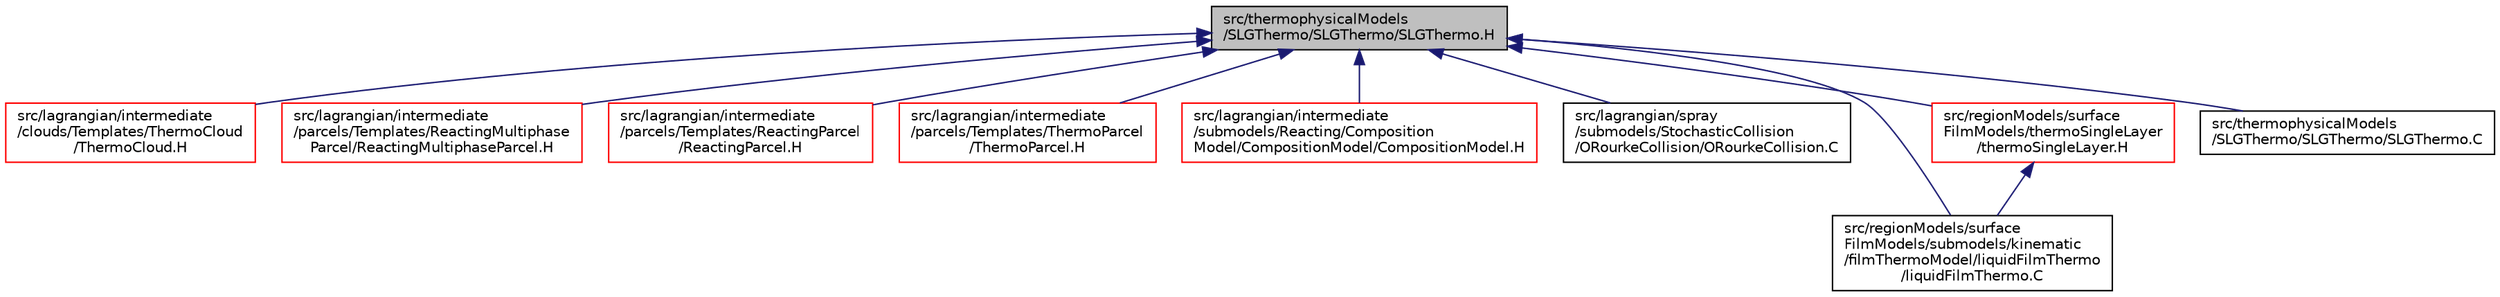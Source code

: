 digraph "src/thermophysicalModels/SLGThermo/SLGThermo/SLGThermo.H"
{
  bgcolor="transparent";
  edge [fontname="Helvetica",fontsize="10",labelfontname="Helvetica",labelfontsize="10"];
  node [fontname="Helvetica",fontsize="10",shape=record];
  Node335 [label="src/thermophysicalModels\l/SLGThermo/SLGThermo/SLGThermo.H",height=0.2,width=0.4,color="black", fillcolor="grey75", style="filled", fontcolor="black"];
  Node335 -> Node336 [dir="back",color="midnightblue",fontsize="10",style="solid",fontname="Helvetica"];
  Node336 [label="src/lagrangian/intermediate\l/clouds/Templates/ThermoCloud\l/ThermoCloud.H",height=0.2,width=0.4,color="red",URL="$a05915.html"];
  Node335 -> Node353 [dir="back",color="midnightblue",fontsize="10",style="solid",fontname="Helvetica"];
  Node353 [label="src/lagrangian/intermediate\l/parcels/Templates/ReactingMultiphase\lParcel/ReactingMultiphaseParcel.H",height=0.2,width=0.4,color="red",URL="$a06149.html"];
  Node335 -> Node359 [dir="back",color="midnightblue",fontsize="10",style="solid",fontname="Helvetica"];
  Node359 [label="src/lagrangian/intermediate\l/parcels/Templates/ReactingParcel\l/ReactingParcel.H",height=0.2,width=0.4,color="red",URL="$a06161.html"];
  Node335 -> Node366 [dir="back",color="midnightblue",fontsize="10",style="solid",fontname="Helvetica"];
  Node366 [label="src/lagrangian/intermediate\l/parcels/Templates/ThermoParcel\l/ThermoParcel.H",height=0.2,width=0.4,color="red",URL="$a06176.html"];
  Node335 -> Node371 [dir="back",color="midnightblue",fontsize="10",style="solid",fontname="Helvetica"];
  Node371 [label="src/lagrangian/intermediate\l/submodels/Reacting/Composition\lModel/CompositionModel/CompositionModel.H",height=0.2,width=0.4,color="red",URL="$a06851.html"];
  Node335 -> Node384 [dir="back",color="midnightblue",fontsize="10",style="solid",fontname="Helvetica"];
  Node384 [label="src/lagrangian/spray\l/submodels/StochasticCollision\l/ORourkeCollision/ORourkeCollision.C",height=0.2,width=0.4,color="black",URL="$a07472.html"];
  Node335 -> Node385 [dir="back",color="midnightblue",fontsize="10",style="solid",fontname="Helvetica"];
  Node385 [label="src/regionModels/surface\lFilmModels/submodels/kinematic\l/filmThermoModel/liquidFilmThermo\l/liquidFilmThermo.C",height=0.2,width=0.4,color="black",URL="$a14255.html"];
  Node335 -> Node386 [dir="back",color="midnightblue",fontsize="10",style="solid",fontname="Helvetica"];
  Node386 [label="src/regionModels/surface\lFilmModels/thermoSingleLayer\l/thermoSingleLayer.H",height=0.2,width=0.4,color="red",URL="$a14459.html"];
  Node386 -> Node385 [dir="back",color="midnightblue",fontsize="10",style="solid",fontname="Helvetica"];
  Node335 -> Node394 [dir="back",color="midnightblue",fontsize="10",style="solid",fontname="Helvetica"];
  Node394 [label="src/thermophysicalModels\l/SLGThermo/SLGThermo/SLGThermo.C",height=0.2,width=0.4,color="black",URL="$a16709.html"];
}
